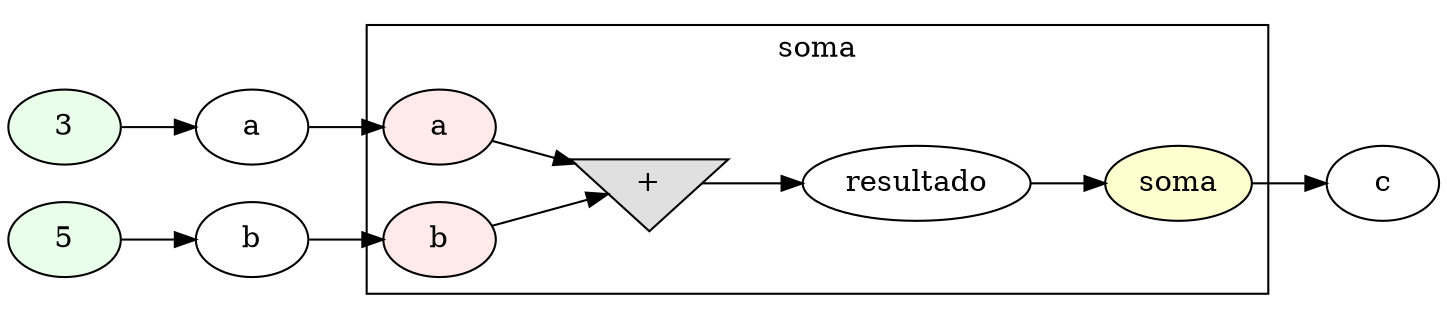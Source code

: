 digraph G
{
rankdir=LR;
	node_6 [ label = "3", style=filled, fillcolor="#E9FFE9" ]
	node_7 [ label = "a" ]
	node_8 [ label = "5", style=filled, fillcolor="#E9FFE9" ]
	node_9 [ label = "b" ]
	node_15 [ label = "c" ]
subgraph cluster_1 {
label = "soma";
	node_10 [ label = "a", style=filled, fillcolor="#FFE9E9" ]
	node_11 [ label = "b", style=filled, fillcolor="#FFE9E9" ]
	node_12 [ label = "+", shape=invtriangle, style=filled, fillcolor="#E0E0E0" ]
	node_13 [ label = "resultado" ]
	node_14 [ label = "soma", style=filled, fillcolor="#FFFFD0" ]
}
	node_6 -> node_7
	node_7 -> node_10
	node_8 -> node_9
	node_9 -> node_11
	node_10 -> node_12
	node_11 -> node_12
	node_12 -> node_13
	node_13 -> node_14
	node_14 -> node_15
}
